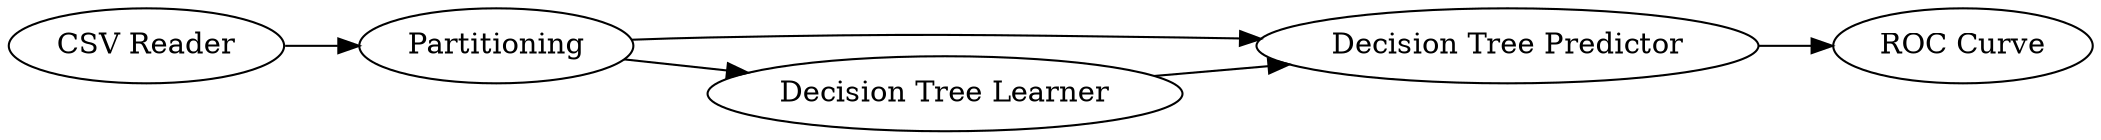 digraph {
	1 -> 4
	4 -> 5
	2 -> 1
	3 -> 4
	1 -> 3
	5 [label="ROC Curve"]
	1 [label=Partitioning]
	4 [label="Decision Tree Predictor"]
	3 [label="Decision Tree Learner"]
	2 [label="CSV Reader"]
	rankdir=LR
}
